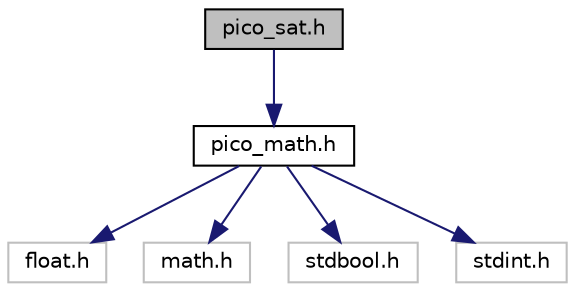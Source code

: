 digraph "pico_sat.h"
{
 // LATEX_PDF_SIZE
  edge [fontname="Helvetica",fontsize="10",labelfontname="Helvetica",labelfontsize="10"];
  node [fontname="Helvetica",fontsize="10",shape=record];
  Node1 [label="pico_sat.h",height=0.2,width=0.4,color="black", fillcolor="grey75", style="filled", fontcolor="black",tooltip="Separating Axis Theorem (SAT) Tests written in C99."];
  Node1 -> Node2 [color="midnightblue",fontsize="10",style="solid",fontname="Helvetica"];
  Node2 [label="pico_math.h",height=0.2,width=0.4,color="black", fillcolor="white", style="filled",URL="$pico__math_8h.html",tooltip="A 2D math library for games."];
  Node2 -> Node3 [color="midnightblue",fontsize="10",style="solid",fontname="Helvetica"];
  Node3 [label="float.h",height=0.2,width=0.4,color="grey75", fillcolor="white", style="filled",tooltip=" "];
  Node2 -> Node4 [color="midnightblue",fontsize="10",style="solid",fontname="Helvetica"];
  Node4 [label="math.h",height=0.2,width=0.4,color="grey75", fillcolor="white", style="filled",tooltip=" "];
  Node2 -> Node5 [color="midnightblue",fontsize="10",style="solid",fontname="Helvetica"];
  Node5 [label="stdbool.h",height=0.2,width=0.4,color="grey75", fillcolor="white", style="filled",tooltip=" "];
  Node2 -> Node6 [color="midnightblue",fontsize="10",style="solid",fontname="Helvetica"];
  Node6 [label="stdint.h",height=0.2,width=0.4,color="grey75", fillcolor="white", style="filled",tooltip=" "];
}

